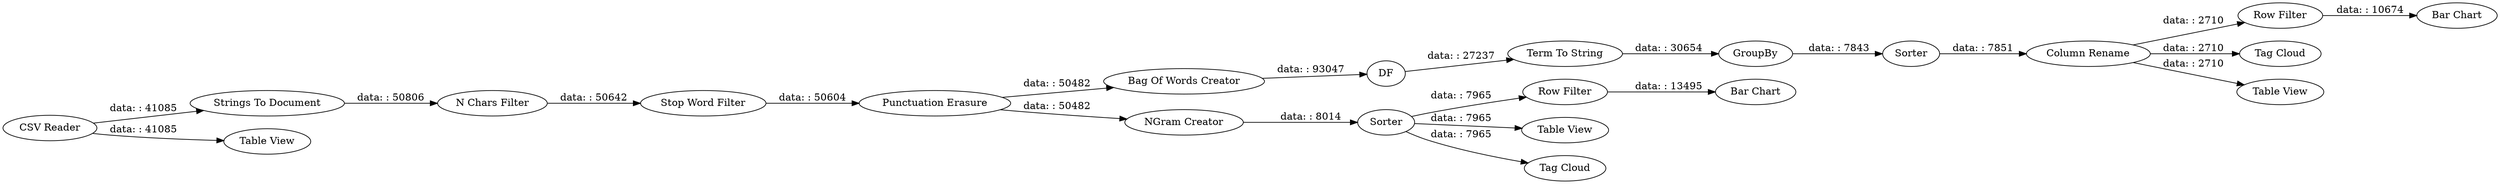 digraph {
	"4545290069905137480_68" [label="Bag Of Words Creator"]
	"-5097264119129155449_88" [label="Punctuation Erasure"]
	"4545290069905137480_81" [label="Column Rename"]
	"4545290069905137480_69" [label=DF]
	"-5097264119129155449_204" [label="Row Filter"]
	"-5097264119129155449_172" [label="NGram Creator"]
	"4545290069905137480_72" [label=GroupBy]
	"-5097264119129155449_79" [label="Row Filter"]
	"-5097264119129155449_21" [label="Table View"]
	"-5097264119129155449_3" [label="Strings To Document"]
	"-5097264119129155449_203" [label="Table View"]
	"-5097264119129155449_188" [label="CSV Reader"]
	"-5097264119129155449_201" [label="Bar Chart"]
	"-5097264119129155449_5" [label=Sorter]
	"-5097264119129155449_14" [label="Stop Word Filter"]
	"-5097264119129155449_73" [label="Tag Cloud"]
	"4545290069905137480_71" [label="Term To String"]
	"-5097264119129155449_78" [label="Bar Chart"]
	"-5097264119129155449_87" [label="N Chars Filter"]
	"-5097264119129155449_205" [label="Tag Cloud"]
	"4545290069905137480_80" [label=Sorter]
	"-5097264119129155449_92" [label="Table View"]
	"-5097264119129155449_88" -> "-5097264119129155449_172" [label="data: : 50482"]
	"-5097264119129155449_5" -> "-5097264119129155449_205" [label="data: : 7965"]
	"4545290069905137480_72" -> "4545290069905137480_80" [label="data: : 7843"]
	"-5097264119129155449_87" -> "-5097264119129155449_14" [label="data: : 50642"]
	"-5097264119129155449_3" -> "-5097264119129155449_87" [label="data: : 50806"]
	"-5097264119129155449_5" -> "-5097264119129155449_204" [label="data: : 7965"]
	"4545290069905137480_68" -> "4545290069905137480_69" [label="data: : 93047"]
	"-5097264119129155449_5" -> "-5097264119129155449_21" [label="data: : 7965"]
	"-5097264119129155449_172" -> "-5097264119129155449_5" [label="data: : 8014"]
	"-5097264119129155449_188" -> "-5097264119129155449_3" [label="data: : 41085"]
	"4545290069905137480_81" -> "-5097264119129155449_92" [label="data: : 2710"]
	"-5097264119129155449_14" -> "-5097264119129155449_88" [label="data: : 50604"]
	"-5097264119129155449_188" -> "-5097264119129155449_203" [label="data: : 41085"]
	"4545290069905137480_80" -> "4545290069905137480_81" [label="data: : 7851"]
	"-5097264119129155449_79" -> "-5097264119129155449_78" [label="data: : 10674"]
	"-5097264119129155449_204" -> "-5097264119129155449_201" [label="data: : 13495"]
	"-5097264119129155449_88" -> "4545290069905137480_68" [label="data: : 50482"]
	"4545290069905137480_81" -> "-5097264119129155449_73" [label="data: : 2710"]
	"4545290069905137480_69" -> "4545290069905137480_71" [label="data: : 27237"]
	"4545290069905137480_81" -> "-5097264119129155449_79" [label="data: : 2710"]
	"4545290069905137480_71" -> "4545290069905137480_72" [label="data: : 30654"]
	rankdir=LR
}
